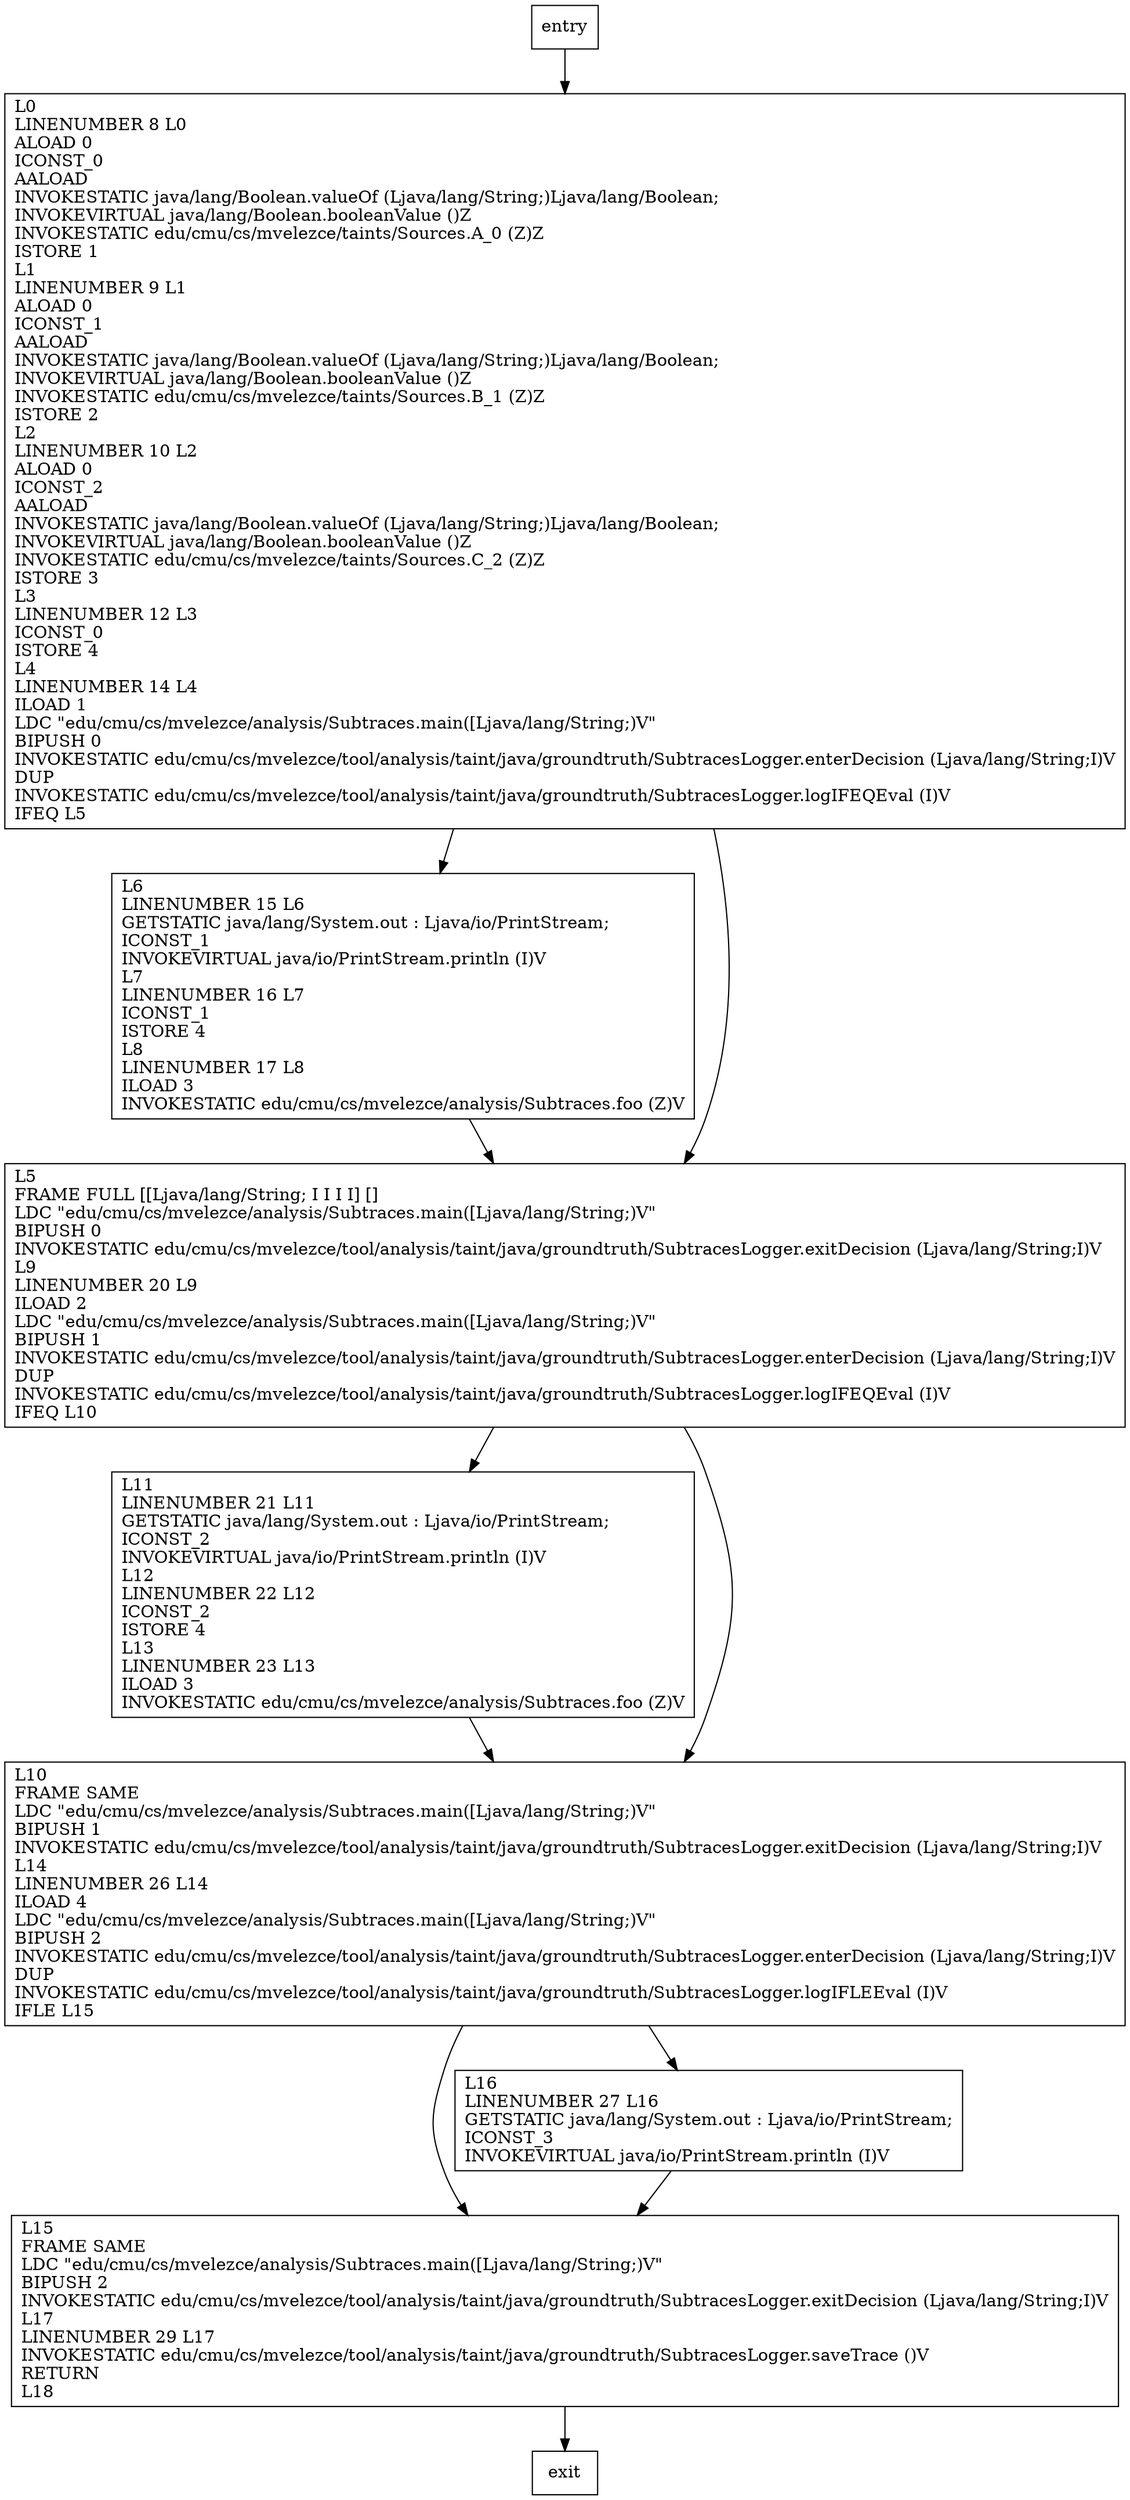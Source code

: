 digraph main {
node [shape=record];
1696218625 [label="L15\lFRAME SAME\lLDC \"edu/cmu/cs/mvelezce/analysis/Subtraces.main([Ljava/lang/String;)V\"\lBIPUSH 2\lINVOKESTATIC edu/cmu/cs/mvelezce/tool/analysis/taint/java/groundtruth/SubtracesLogger.exitDecision (Ljava/lang/String;I)V\lL17\lLINENUMBER 29 L17\lINVOKESTATIC edu/cmu/cs/mvelezce/tool/analysis/taint/java/groundtruth/SubtracesLogger.saveTrace ()V\lRETURN\lL18\l"];
1084410596 [label="L16\lLINENUMBER 27 L16\lGETSTATIC java/lang/System.out : Ljava/io/PrintStream;\lICONST_3\lINVOKEVIRTUAL java/io/PrintStream.println (I)V\l"];
1333637228 [label="L6\lLINENUMBER 15 L6\lGETSTATIC java/lang/System.out : Ljava/io/PrintStream;\lICONST_1\lINVOKEVIRTUAL java/io/PrintStream.println (I)V\lL7\lLINENUMBER 16 L7\lICONST_1\lISTORE 4\lL8\lLINENUMBER 17 L8\lILOAD 3\lINVOKESTATIC edu/cmu/cs/mvelezce/analysis/Subtraces.foo (Z)V\l"];
236282128 [label="L5\lFRAME FULL [[Ljava/lang/String; I I I I] []\lLDC \"edu/cmu/cs/mvelezce/analysis/Subtraces.main([Ljava/lang/String;)V\"\lBIPUSH 0\lINVOKESTATIC edu/cmu/cs/mvelezce/tool/analysis/taint/java/groundtruth/SubtracesLogger.exitDecision (Ljava/lang/String;I)V\lL9\lLINENUMBER 20 L9\lILOAD 2\lLDC \"edu/cmu/cs/mvelezce/analysis/Subtraces.main([Ljava/lang/String;)V\"\lBIPUSH 1\lINVOKESTATIC edu/cmu/cs/mvelezce/tool/analysis/taint/java/groundtruth/SubtracesLogger.enterDecision (Ljava/lang/String;I)V\lDUP\lINVOKESTATIC edu/cmu/cs/mvelezce/tool/analysis/taint/java/groundtruth/SubtracesLogger.logIFEQEval (I)V\lIFEQ L10\l"];
2139457969 [label="L0\lLINENUMBER 8 L0\lALOAD 0\lICONST_0\lAALOAD\lINVOKESTATIC java/lang/Boolean.valueOf (Ljava/lang/String;)Ljava/lang/Boolean;\lINVOKEVIRTUAL java/lang/Boolean.booleanValue ()Z\lINVOKESTATIC edu/cmu/cs/mvelezce/taints/Sources.A_0 (Z)Z\lISTORE 1\lL1\lLINENUMBER 9 L1\lALOAD 0\lICONST_1\lAALOAD\lINVOKESTATIC java/lang/Boolean.valueOf (Ljava/lang/String;)Ljava/lang/Boolean;\lINVOKEVIRTUAL java/lang/Boolean.booleanValue ()Z\lINVOKESTATIC edu/cmu/cs/mvelezce/taints/Sources.B_1 (Z)Z\lISTORE 2\lL2\lLINENUMBER 10 L2\lALOAD 0\lICONST_2\lAALOAD\lINVOKESTATIC java/lang/Boolean.valueOf (Ljava/lang/String;)Ljava/lang/Boolean;\lINVOKEVIRTUAL java/lang/Boolean.booleanValue ()Z\lINVOKESTATIC edu/cmu/cs/mvelezce/taints/Sources.C_2 (Z)Z\lISTORE 3\lL3\lLINENUMBER 12 L3\lICONST_0\lISTORE 4\lL4\lLINENUMBER 14 L4\lILOAD 1\lLDC \"edu/cmu/cs/mvelezce/analysis/Subtraces.main([Ljava/lang/String;)V\"\lBIPUSH 0\lINVOKESTATIC edu/cmu/cs/mvelezce/tool/analysis/taint/java/groundtruth/SubtracesLogger.enterDecision (Ljava/lang/String;I)V\lDUP\lINVOKESTATIC edu/cmu/cs/mvelezce/tool/analysis/taint/java/groundtruth/SubtracesLogger.logIFEQEval (I)V\lIFEQ L5\l"];
837105547 [label="L11\lLINENUMBER 21 L11\lGETSTATIC java/lang/System.out : Ljava/io/PrintStream;\lICONST_2\lINVOKEVIRTUAL java/io/PrintStream.println (I)V\lL12\lLINENUMBER 22 L12\lICONST_2\lISTORE 4\lL13\lLINENUMBER 23 L13\lILOAD 3\lINVOKESTATIC edu/cmu/cs/mvelezce/analysis/Subtraces.foo (Z)V\l"];
1660876807 [label="L10\lFRAME SAME\lLDC \"edu/cmu/cs/mvelezce/analysis/Subtraces.main([Ljava/lang/String;)V\"\lBIPUSH 1\lINVOKESTATIC edu/cmu/cs/mvelezce/tool/analysis/taint/java/groundtruth/SubtracesLogger.exitDecision (Ljava/lang/String;I)V\lL14\lLINENUMBER 26 L14\lILOAD 4\lLDC \"edu/cmu/cs/mvelezce/analysis/Subtraces.main([Ljava/lang/String;)V\"\lBIPUSH 2\lINVOKESTATIC edu/cmu/cs/mvelezce/tool/analysis/taint/java/groundtruth/SubtracesLogger.enterDecision (Ljava/lang/String;I)V\lDUP\lINVOKESTATIC edu/cmu/cs/mvelezce/tool/analysis/taint/java/groundtruth/SubtracesLogger.logIFLEEval (I)V\lIFLE L15\l"];
entry;
exit;
entry -> 2139457969;
1696218625 -> exit;
1084410596 -> 1696218625;
1333637228 -> 236282128;
236282128 -> 837105547;
236282128 -> 1660876807;
2139457969 -> 1333637228;
2139457969 -> 236282128;
837105547 -> 1660876807;
1660876807 -> 1696218625;
1660876807 -> 1084410596;
}
